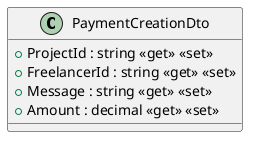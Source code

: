 @startuml
class PaymentCreationDto {
    + ProjectId : string <<get>> <<set>>
    + FreelancerId : string <<get>> <<set>>
    + Message : string <<get>> <<set>>
    + Amount : decimal <<get>> <<set>>
}
@enduml
